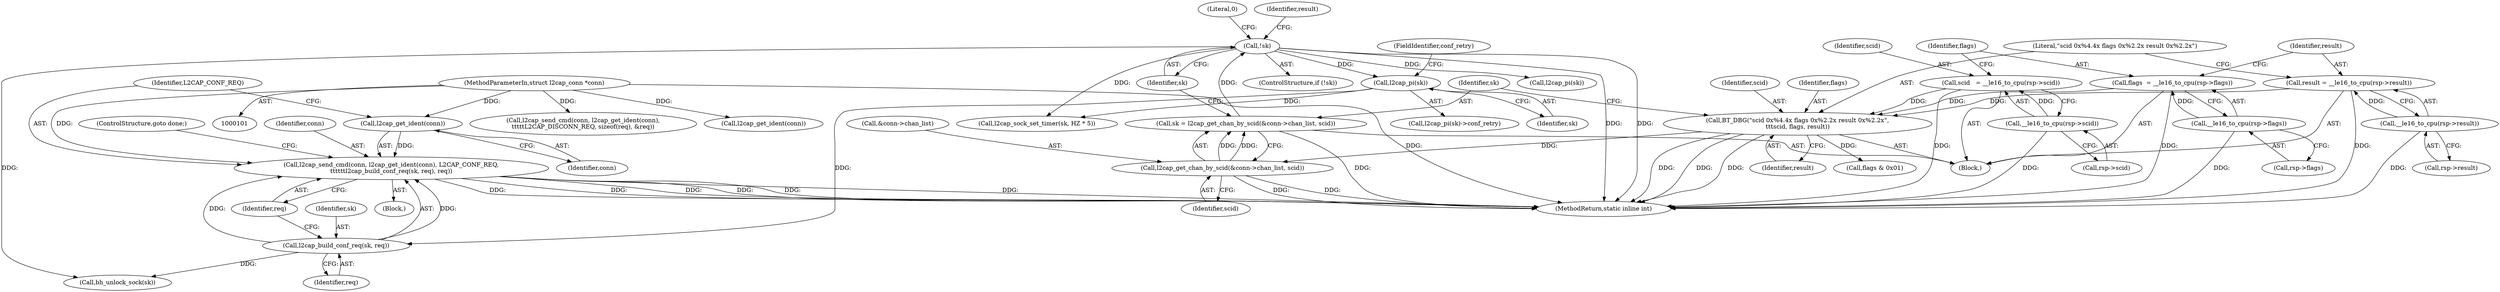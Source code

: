 digraph "1_linux_f2fcfcd670257236ebf2088bbdf26f6a8ef459fe_1@API" {
"1000168" [label="(Call,l2cap_send_cmd(conn, l2cap_get_ident(conn), L2CAP_CONF_REQ,\n\t\t\t\t\t\tl2cap_build_conf_req(sk, req), req))"];
"1000170" [label="(Call,l2cap_get_ident(conn))"];
"1000102" [label="(MethodParameterIn,struct l2cap_conn *conn)"];
"1000173" [label="(Call,l2cap_build_conf_req(sk, req))"];
"1000162" [label="(Call,l2cap_pi(sk))"];
"1000148" [label="(Call,!sk)"];
"1000139" [label="(Call,sk = l2cap_get_chan_by_scid(&conn->chan_list, scid))"];
"1000141" [label="(Call,l2cap_get_chan_by_scid(&conn->chan_list, scid))"];
"1000134" [label="(Call,BT_DBG(\"scid 0x%4.4x flags 0x%2.2x result 0x%2.2x\",\n\t\t\tscid, flags, result))"];
"1000116" [label="(Call,scid   = __le16_to_cpu(rsp->scid))"];
"1000118" [label="(Call,__le16_to_cpu(rsp->scid))"];
"1000122" [label="(Call,flags  = __le16_to_cpu(rsp->flags))"];
"1000124" [label="(Call,__le16_to_cpu(rsp->flags))"];
"1000128" [label="(Call,result = __le16_to_cpu(rsp->result))"];
"1000130" [label="(Call,__le16_to_cpu(rsp->result))"];
"1000137" [label="(Identifier,flags)"];
"1000124" [label="(Call,__le16_to_cpu(rsp->flags))"];
"1000171" [label="(Identifier,conn)"];
"1000214" [label="(Call,l2cap_send_cmd(conn, l2cap_get_ident(conn),\n\t\t\t\t\tL2CAP_DISCONN_REQ, sizeof(req), &req))"];
"1000176" [label="(Identifier,req)"];
"1000102" [label="(MethodParameterIn,struct l2cap_conn *conn)"];
"1000149" [label="(Identifier,sk)"];
"1000151" [label="(Literal,0)"];
"1000162" [label="(Call,l2cap_pi(sk))"];
"1000147" [label="(ControlStructure,if (!sk))"];
"1000153" [label="(Identifier,result)"];
"1000141" [label="(Call,l2cap_get_chan_by_scid(&conn->chan_list, scid))"];
"1000146" [label="(Identifier,scid)"];
"1000129" [label="(Identifier,result)"];
"1000164" [label="(FieldIdentifier,conf_retry)"];
"1000122" [label="(Call,flags  = __le16_to_cpu(rsp->flags))"];
"1000189" [label="(Call,l2cap_sock_set_timer(sk, HZ * 5))"];
"1000175" [label="(Identifier,req)"];
"1000177" [label="(ControlStructure,goto done;)"];
"1000118" [label="(Call,__le16_to_cpu(rsp->scid))"];
"1000231" [label="(Call,l2cap_pi(sk))"];
"1000119" [label="(Call,rsp->scid)"];
"1000139" [label="(Call,sk = l2cap_get_chan_by_scid(&conn->chan_list, scid))"];
"1000105" [label="(Block,)"];
"1000216" [label="(Call,l2cap_get_ident(conn))"];
"1000125" [label="(Call,rsp->flags)"];
"1000163" [label="(Identifier,sk)"];
"1000255" [label="(MethodReturn,static inline int)"];
"1000161" [label="(Call,l2cap_pi(sk)->conf_retry)"];
"1000170" [label="(Call,l2cap_get_ident(conn))"];
"1000136" [label="(Identifier,scid)"];
"1000131" [label="(Call,rsp->result)"];
"1000166" [label="(Block,)"];
"1000148" [label="(Call,!sk)"];
"1000173" [label="(Call,l2cap_build_conf_req(sk, req))"];
"1000116" [label="(Call,scid   = __le16_to_cpu(rsp->scid))"];
"1000128" [label="(Call,result = __le16_to_cpu(rsp->result))"];
"1000123" [label="(Identifier,flags)"];
"1000138" [label="(Identifier,result)"];
"1000134" [label="(Call,BT_DBG(\"scid 0x%4.4x flags 0x%2.2x result 0x%2.2x\",\n\t\t\tscid, flags, result))"];
"1000225" [label="(Call,flags & 0x01)"];
"1000169" [label="(Identifier,conn)"];
"1000140" [label="(Identifier,sk)"];
"1000172" [label="(Identifier,L2CAP_CONF_REQ)"];
"1000142" [label="(Call,&conn->chan_list)"];
"1000135" [label="(Literal,\"scid 0x%4.4x flags 0x%2.2x result 0x%2.2x\")"];
"1000251" [label="(Call,bh_unlock_sock(sk))"];
"1000117" [label="(Identifier,scid)"];
"1000168" [label="(Call,l2cap_send_cmd(conn, l2cap_get_ident(conn), L2CAP_CONF_REQ,\n\t\t\t\t\t\tl2cap_build_conf_req(sk, req), req))"];
"1000174" [label="(Identifier,sk)"];
"1000130" [label="(Call,__le16_to_cpu(rsp->result))"];
"1000168" -> "1000166"  [label="AST: "];
"1000168" -> "1000176"  [label="CFG: "];
"1000169" -> "1000168"  [label="AST: "];
"1000170" -> "1000168"  [label="AST: "];
"1000172" -> "1000168"  [label="AST: "];
"1000173" -> "1000168"  [label="AST: "];
"1000176" -> "1000168"  [label="AST: "];
"1000177" -> "1000168"  [label="CFG: "];
"1000168" -> "1000255"  [label="DDG: "];
"1000168" -> "1000255"  [label="DDG: "];
"1000168" -> "1000255"  [label="DDG: "];
"1000168" -> "1000255"  [label="DDG: "];
"1000168" -> "1000255"  [label="DDG: "];
"1000168" -> "1000255"  [label="DDG: "];
"1000170" -> "1000168"  [label="DDG: "];
"1000102" -> "1000168"  [label="DDG: "];
"1000173" -> "1000168"  [label="DDG: "];
"1000173" -> "1000168"  [label="DDG: "];
"1000170" -> "1000171"  [label="CFG: "];
"1000171" -> "1000170"  [label="AST: "];
"1000172" -> "1000170"  [label="CFG: "];
"1000102" -> "1000170"  [label="DDG: "];
"1000102" -> "1000101"  [label="AST: "];
"1000102" -> "1000255"  [label="DDG: "];
"1000102" -> "1000214"  [label="DDG: "];
"1000102" -> "1000216"  [label="DDG: "];
"1000173" -> "1000175"  [label="CFG: "];
"1000174" -> "1000173"  [label="AST: "];
"1000175" -> "1000173"  [label="AST: "];
"1000176" -> "1000173"  [label="CFG: "];
"1000162" -> "1000173"  [label="DDG: "];
"1000173" -> "1000251"  [label="DDG: "];
"1000162" -> "1000161"  [label="AST: "];
"1000162" -> "1000163"  [label="CFG: "];
"1000163" -> "1000162"  [label="AST: "];
"1000164" -> "1000162"  [label="CFG: "];
"1000148" -> "1000162"  [label="DDG: "];
"1000162" -> "1000189"  [label="DDG: "];
"1000148" -> "1000147"  [label="AST: "];
"1000148" -> "1000149"  [label="CFG: "];
"1000149" -> "1000148"  [label="AST: "];
"1000151" -> "1000148"  [label="CFG: "];
"1000153" -> "1000148"  [label="CFG: "];
"1000148" -> "1000255"  [label="DDG: "];
"1000148" -> "1000255"  [label="DDG: "];
"1000139" -> "1000148"  [label="DDG: "];
"1000148" -> "1000189"  [label="DDG: "];
"1000148" -> "1000231"  [label="DDG: "];
"1000148" -> "1000251"  [label="DDG: "];
"1000139" -> "1000105"  [label="AST: "];
"1000139" -> "1000141"  [label="CFG: "];
"1000140" -> "1000139"  [label="AST: "];
"1000141" -> "1000139"  [label="AST: "];
"1000149" -> "1000139"  [label="CFG: "];
"1000139" -> "1000255"  [label="DDG: "];
"1000141" -> "1000139"  [label="DDG: "];
"1000141" -> "1000139"  [label="DDG: "];
"1000141" -> "1000146"  [label="CFG: "];
"1000142" -> "1000141"  [label="AST: "];
"1000146" -> "1000141"  [label="AST: "];
"1000141" -> "1000255"  [label="DDG: "];
"1000141" -> "1000255"  [label="DDG: "];
"1000134" -> "1000141"  [label="DDG: "];
"1000134" -> "1000105"  [label="AST: "];
"1000134" -> "1000138"  [label="CFG: "];
"1000135" -> "1000134"  [label="AST: "];
"1000136" -> "1000134"  [label="AST: "];
"1000137" -> "1000134"  [label="AST: "];
"1000138" -> "1000134"  [label="AST: "];
"1000140" -> "1000134"  [label="CFG: "];
"1000134" -> "1000255"  [label="DDG: "];
"1000134" -> "1000255"  [label="DDG: "];
"1000134" -> "1000255"  [label="DDG: "];
"1000116" -> "1000134"  [label="DDG: "];
"1000122" -> "1000134"  [label="DDG: "];
"1000128" -> "1000134"  [label="DDG: "];
"1000134" -> "1000225"  [label="DDG: "];
"1000116" -> "1000105"  [label="AST: "];
"1000116" -> "1000118"  [label="CFG: "];
"1000117" -> "1000116"  [label="AST: "];
"1000118" -> "1000116"  [label="AST: "];
"1000123" -> "1000116"  [label="CFG: "];
"1000116" -> "1000255"  [label="DDG: "];
"1000118" -> "1000116"  [label="DDG: "];
"1000118" -> "1000119"  [label="CFG: "];
"1000119" -> "1000118"  [label="AST: "];
"1000118" -> "1000255"  [label="DDG: "];
"1000122" -> "1000105"  [label="AST: "];
"1000122" -> "1000124"  [label="CFG: "];
"1000123" -> "1000122"  [label="AST: "];
"1000124" -> "1000122"  [label="AST: "];
"1000129" -> "1000122"  [label="CFG: "];
"1000122" -> "1000255"  [label="DDG: "];
"1000124" -> "1000122"  [label="DDG: "];
"1000124" -> "1000125"  [label="CFG: "];
"1000125" -> "1000124"  [label="AST: "];
"1000124" -> "1000255"  [label="DDG: "];
"1000128" -> "1000105"  [label="AST: "];
"1000128" -> "1000130"  [label="CFG: "];
"1000129" -> "1000128"  [label="AST: "];
"1000130" -> "1000128"  [label="AST: "];
"1000135" -> "1000128"  [label="CFG: "];
"1000128" -> "1000255"  [label="DDG: "];
"1000130" -> "1000128"  [label="DDG: "];
"1000130" -> "1000131"  [label="CFG: "];
"1000131" -> "1000130"  [label="AST: "];
"1000130" -> "1000255"  [label="DDG: "];
}
